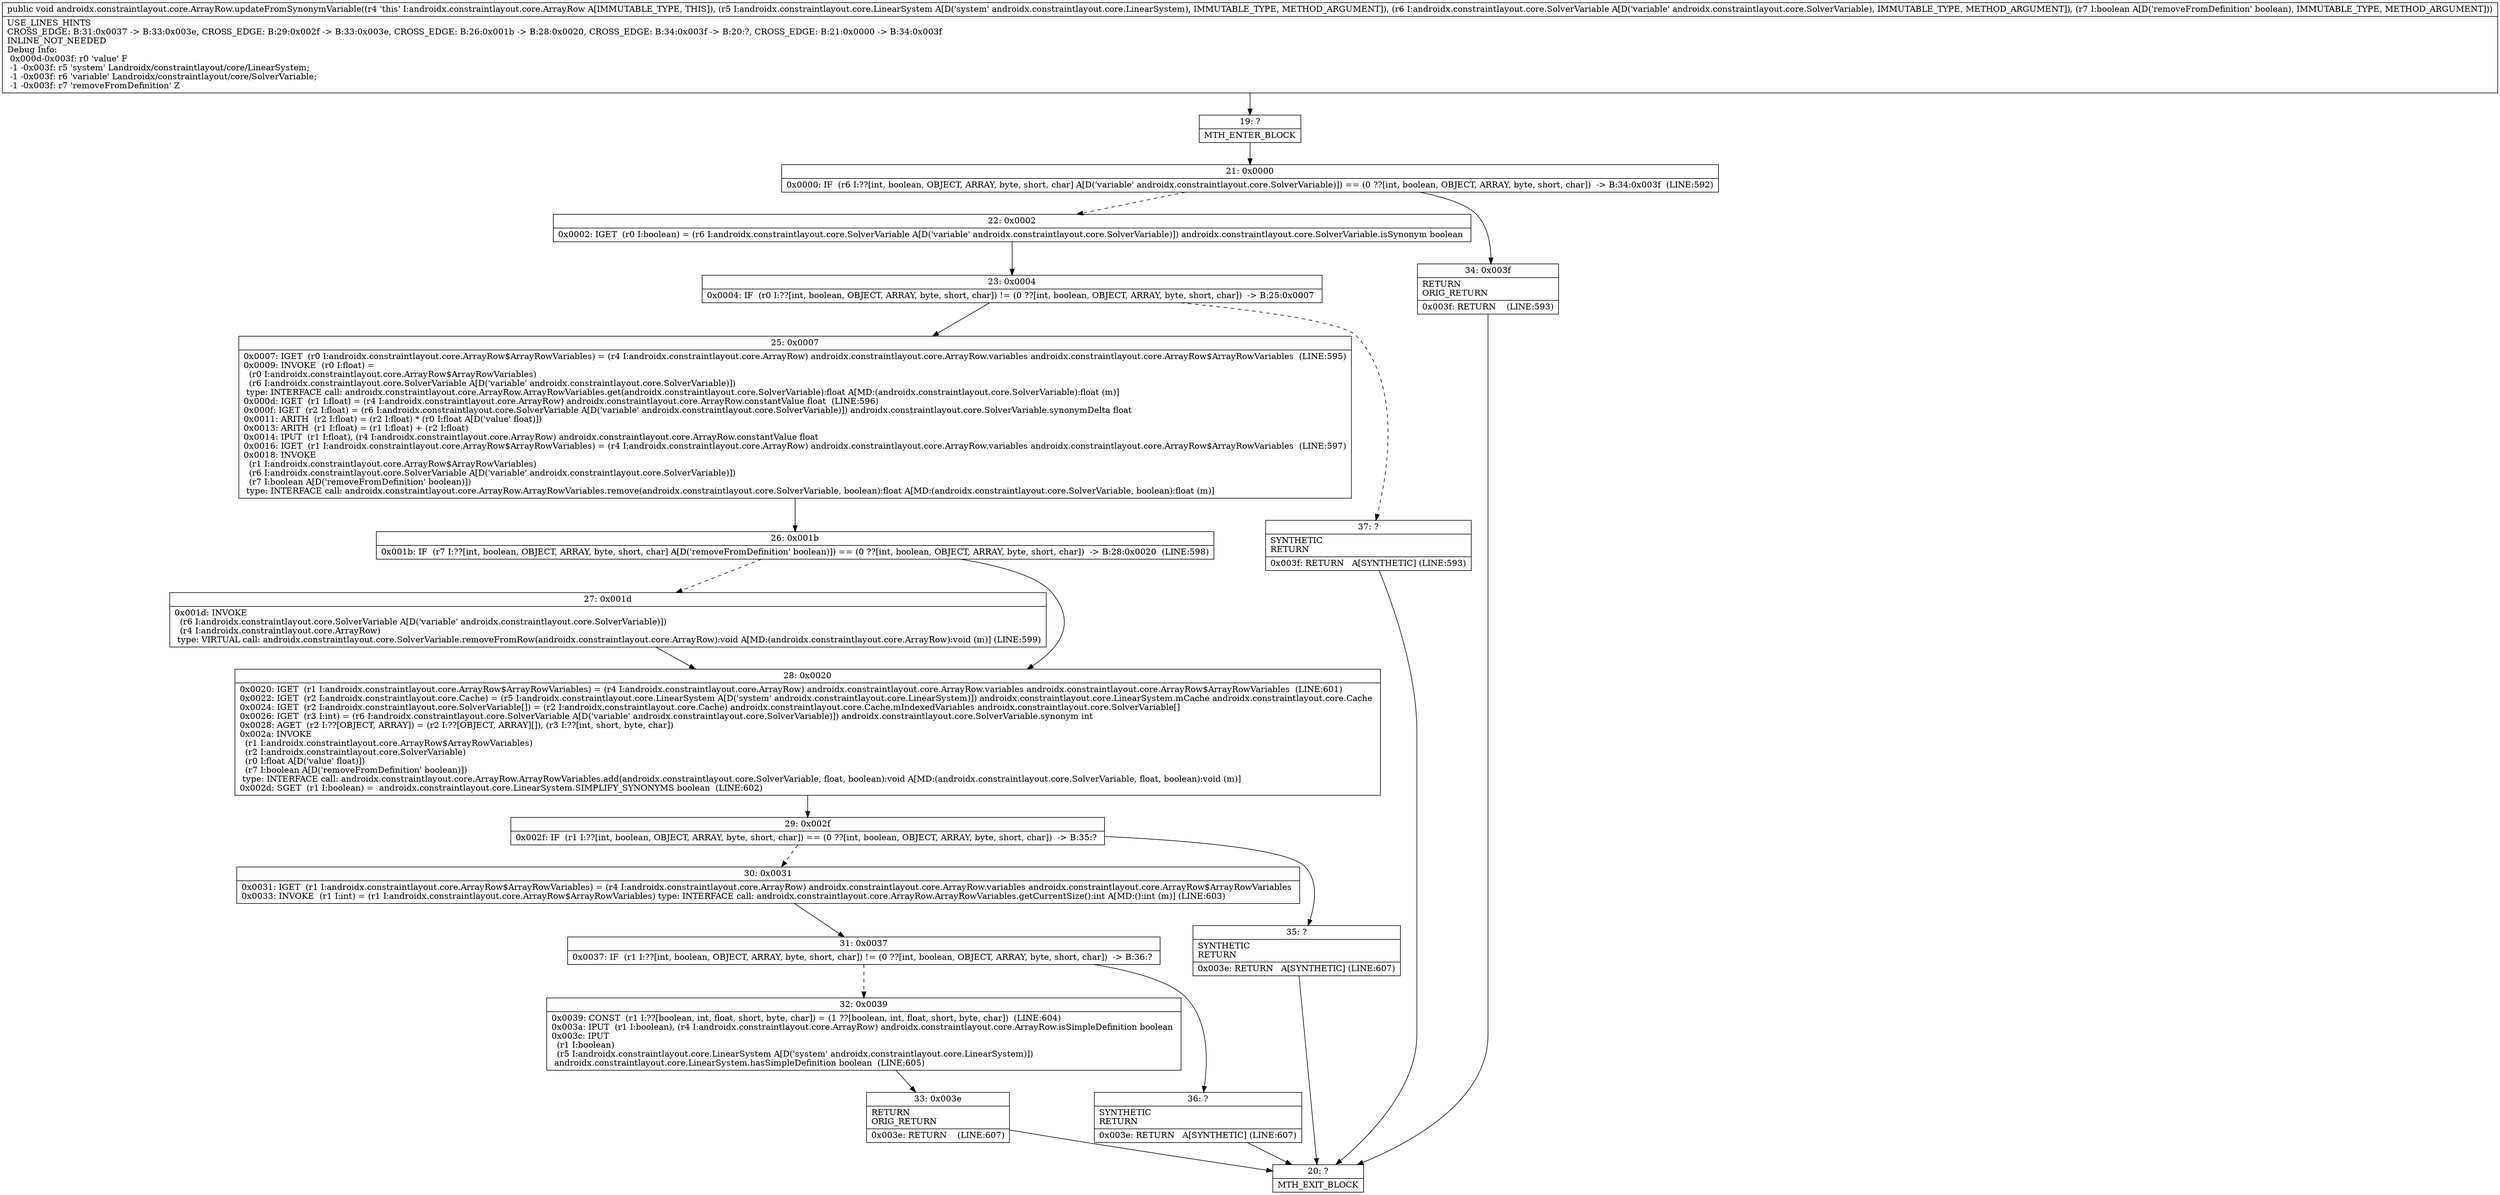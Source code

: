 digraph "CFG forandroidx.constraintlayout.core.ArrayRow.updateFromSynonymVariable(Landroidx\/constraintlayout\/core\/LinearSystem;Landroidx\/constraintlayout\/core\/SolverVariable;Z)V" {
Node_19 [shape=record,label="{19\:\ ?|MTH_ENTER_BLOCK\l}"];
Node_21 [shape=record,label="{21\:\ 0x0000|0x0000: IF  (r6 I:??[int, boolean, OBJECT, ARRAY, byte, short, char] A[D('variable' androidx.constraintlayout.core.SolverVariable)]) == (0 ??[int, boolean, OBJECT, ARRAY, byte, short, char])  \-\> B:34:0x003f  (LINE:592)\l}"];
Node_22 [shape=record,label="{22\:\ 0x0002|0x0002: IGET  (r0 I:boolean) = (r6 I:androidx.constraintlayout.core.SolverVariable A[D('variable' androidx.constraintlayout.core.SolverVariable)]) androidx.constraintlayout.core.SolverVariable.isSynonym boolean \l}"];
Node_23 [shape=record,label="{23\:\ 0x0004|0x0004: IF  (r0 I:??[int, boolean, OBJECT, ARRAY, byte, short, char]) != (0 ??[int, boolean, OBJECT, ARRAY, byte, short, char])  \-\> B:25:0x0007 \l}"];
Node_25 [shape=record,label="{25\:\ 0x0007|0x0007: IGET  (r0 I:androidx.constraintlayout.core.ArrayRow$ArrayRowVariables) = (r4 I:androidx.constraintlayout.core.ArrayRow) androidx.constraintlayout.core.ArrayRow.variables androidx.constraintlayout.core.ArrayRow$ArrayRowVariables  (LINE:595)\l0x0009: INVOKE  (r0 I:float) = \l  (r0 I:androidx.constraintlayout.core.ArrayRow$ArrayRowVariables)\l  (r6 I:androidx.constraintlayout.core.SolverVariable A[D('variable' androidx.constraintlayout.core.SolverVariable)])\l type: INTERFACE call: androidx.constraintlayout.core.ArrayRow.ArrayRowVariables.get(androidx.constraintlayout.core.SolverVariable):float A[MD:(androidx.constraintlayout.core.SolverVariable):float (m)]\l0x000d: IGET  (r1 I:float) = (r4 I:androidx.constraintlayout.core.ArrayRow) androidx.constraintlayout.core.ArrayRow.constantValue float  (LINE:596)\l0x000f: IGET  (r2 I:float) = (r6 I:androidx.constraintlayout.core.SolverVariable A[D('variable' androidx.constraintlayout.core.SolverVariable)]) androidx.constraintlayout.core.SolverVariable.synonymDelta float \l0x0011: ARITH  (r2 I:float) = (r2 I:float) * (r0 I:float A[D('value' float)]) \l0x0013: ARITH  (r1 I:float) = (r1 I:float) + (r2 I:float) \l0x0014: IPUT  (r1 I:float), (r4 I:androidx.constraintlayout.core.ArrayRow) androidx.constraintlayout.core.ArrayRow.constantValue float \l0x0016: IGET  (r1 I:androidx.constraintlayout.core.ArrayRow$ArrayRowVariables) = (r4 I:androidx.constraintlayout.core.ArrayRow) androidx.constraintlayout.core.ArrayRow.variables androidx.constraintlayout.core.ArrayRow$ArrayRowVariables  (LINE:597)\l0x0018: INVOKE  \l  (r1 I:androidx.constraintlayout.core.ArrayRow$ArrayRowVariables)\l  (r6 I:androidx.constraintlayout.core.SolverVariable A[D('variable' androidx.constraintlayout.core.SolverVariable)])\l  (r7 I:boolean A[D('removeFromDefinition' boolean)])\l type: INTERFACE call: androidx.constraintlayout.core.ArrayRow.ArrayRowVariables.remove(androidx.constraintlayout.core.SolverVariable, boolean):float A[MD:(androidx.constraintlayout.core.SolverVariable, boolean):float (m)]\l}"];
Node_26 [shape=record,label="{26\:\ 0x001b|0x001b: IF  (r7 I:??[int, boolean, OBJECT, ARRAY, byte, short, char] A[D('removeFromDefinition' boolean)]) == (0 ??[int, boolean, OBJECT, ARRAY, byte, short, char])  \-\> B:28:0x0020  (LINE:598)\l}"];
Node_27 [shape=record,label="{27\:\ 0x001d|0x001d: INVOKE  \l  (r6 I:androidx.constraintlayout.core.SolverVariable A[D('variable' androidx.constraintlayout.core.SolverVariable)])\l  (r4 I:androidx.constraintlayout.core.ArrayRow)\l type: VIRTUAL call: androidx.constraintlayout.core.SolverVariable.removeFromRow(androidx.constraintlayout.core.ArrayRow):void A[MD:(androidx.constraintlayout.core.ArrayRow):void (m)] (LINE:599)\l}"];
Node_28 [shape=record,label="{28\:\ 0x0020|0x0020: IGET  (r1 I:androidx.constraintlayout.core.ArrayRow$ArrayRowVariables) = (r4 I:androidx.constraintlayout.core.ArrayRow) androidx.constraintlayout.core.ArrayRow.variables androidx.constraintlayout.core.ArrayRow$ArrayRowVariables  (LINE:601)\l0x0022: IGET  (r2 I:androidx.constraintlayout.core.Cache) = (r5 I:androidx.constraintlayout.core.LinearSystem A[D('system' androidx.constraintlayout.core.LinearSystem)]) androidx.constraintlayout.core.LinearSystem.mCache androidx.constraintlayout.core.Cache \l0x0024: IGET  (r2 I:androidx.constraintlayout.core.SolverVariable[]) = (r2 I:androidx.constraintlayout.core.Cache) androidx.constraintlayout.core.Cache.mIndexedVariables androidx.constraintlayout.core.SolverVariable[] \l0x0026: IGET  (r3 I:int) = (r6 I:androidx.constraintlayout.core.SolverVariable A[D('variable' androidx.constraintlayout.core.SolverVariable)]) androidx.constraintlayout.core.SolverVariable.synonym int \l0x0028: AGET  (r2 I:??[OBJECT, ARRAY]) = (r2 I:??[OBJECT, ARRAY][]), (r3 I:??[int, short, byte, char]) \l0x002a: INVOKE  \l  (r1 I:androidx.constraintlayout.core.ArrayRow$ArrayRowVariables)\l  (r2 I:androidx.constraintlayout.core.SolverVariable)\l  (r0 I:float A[D('value' float)])\l  (r7 I:boolean A[D('removeFromDefinition' boolean)])\l type: INTERFACE call: androidx.constraintlayout.core.ArrayRow.ArrayRowVariables.add(androidx.constraintlayout.core.SolverVariable, float, boolean):void A[MD:(androidx.constraintlayout.core.SolverVariable, float, boolean):void (m)]\l0x002d: SGET  (r1 I:boolean) =  androidx.constraintlayout.core.LinearSystem.SIMPLIFY_SYNONYMS boolean  (LINE:602)\l}"];
Node_29 [shape=record,label="{29\:\ 0x002f|0x002f: IF  (r1 I:??[int, boolean, OBJECT, ARRAY, byte, short, char]) == (0 ??[int, boolean, OBJECT, ARRAY, byte, short, char])  \-\> B:35:? \l}"];
Node_30 [shape=record,label="{30\:\ 0x0031|0x0031: IGET  (r1 I:androidx.constraintlayout.core.ArrayRow$ArrayRowVariables) = (r4 I:androidx.constraintlayout.core.ArrayRow) androidx.constraintlayout.core.ArrayRow.variables androidx.constraintlayout.core.ArrayRow$ArrayRowVariables \l0x0033: INVOKE  (r1 I:int) = (r1 I:androidx.constraintlayout.core.ArrayRow$ArrayRowVariables) type: INTERFACE call: androidx.constraintlayout.core.ArrayRow.ArrayRowVariables.getCurrentSize():int A[MD:():int (m)] (LINE:603)\l}"];
Node_31 [shape=record,label="{31\:\ 0x0037|0x0037: IF  (r1 I:??[int, boolean, OBJECT, ARRAY, byte, short, char]) != (0 ??[int, boolean, OBJECT, ARRAY, byte, short, char])  \-\> B:36:? \l}"];
Node_32 [shape=record,label="{32\:\ 0x0039|0x0039: CONST  (r1 I:??[boolean, int, float, short, byte, char]) = (1 ??[boolean, int, float, short, byte, char])  (LINE:604)\l0x003a: IPUT  (r1 I:boolean), (r4 I:androidx.constraintlayout.core.ArrayRow) androidx.constraintlayout.core.ArrayRow.isSimpleDefinition boolean \l0x003c: IPUT  \l  (r1 I:boolean)\l  (r5 I:androidx.constraintlayout.core.LinearSystem A[D('system' androidx.constraintlayout.core.LinearSystem)])\l androidx.constraintlayout.core.LinearSystem.hasSimpleDefinition boolean  (LINE:605)\l}"];
Node_33 [shape=record,label="{33\:\ 0x003e|RETURN\lORIG_RETURN\l|0x003e: RETURN    (LINE:607)\l}"];
Node_20 [shape=record,label="{20\:\ ?|MTH_EXIT_BLOCK\l}"];
Node_36 [shape=record,label="{36\:\ ?|SYNTHETIC\lRETURN\l|0x003e: RETURN   A[SYNTHETIC] (LINE:607)\l}"];
Node_35 [shape=record,label="{35\:\ ?|SYNTHETIC\lRETURN\l|0x003e: RETURN   A[SYNTHETIC] (LINE:607)\l}"];
Node_37 [shape=record,label="{37\:\ ?|SYNTHETIC\lRETURN\l|0x003f: RETURN   A[SYNTHETIC] (LINE:593)\l}"];
Node_34 [shape=record,label="{34\:\ 0x003f|RETURN\lORIG_RETURN\l|0x003f: RETURN    (LINE:593)\l}"];
MethodNode[shape=record,label="{public void androidx.constraintlayout.core.ArrayRow.updateFromSynonymVariable((r4 'this' I:androidx.constraintlayout.core.ArrayRow A[IMMUTABLE_TYPE, THIS]), (r5 I:androidx.constraintlayout.core.LinearSystem A[D('system' androidx.constraintlayout.core.LinearSystem), IMMUTABLE_TYPE, METHOD_ARGUMENT]), (r6 I:androidx.constraintlayout.core.SolverVariable A[D('variable' androidx.constraintlayout.core.SolverVariable), IMMUTABLE_TYPE, METHOD_ARGUMENT]), (r7 I:boolean A[D('removeFromDefinition' boolean), IMMUTABLE_TYPE, METHOD_ARGUMENT]))  | USE_LINES_HINTS\lCROSS_EDGE: B:31:0x0037 \-\> B:33:0x003e, CROSS_EDGE: B:29:0x002f \-\> B:33:0x003e, CROSS_EDGE: B:26:0x001b \-\> B:28:0x0020, CROSS_EDGE: B:34:0x003f \-\> B:20:?, CROSS_EDGE: B:21:0x0000 \-\> B:34:0x003f\lINLINE_NOT_NEEDED\lDebug Info:\l  0x000d\-0x003f: r0 'value' F\l  \-1 \-0x003f: r5 'system' Landroidx\/constraintlayout\/core\/LinearSystem;\l  \-1 \-0x003f: r6 'variable' Landroidx\/constraintlayout\/core\/SolverVariable;\l  \-1 \-0x003f: r7 'removeFromDefinition' Z\l}"];
MethodNode -> Node_19;Node_19 -> Node_21;
Node_21 -> Node_22[style=dashed];
Node_21 -> Node_34;
Node_22 -> Node_23;
Node_23 -> Node_25;
Node_23 -> Node_37[style=dashed];
Node_25 -> Node_26;
Node_26 -> Node_27[style=dashed];
Node_26 -> Node_28;
Node_27 -> Node_28;
Node_28 -> Node_29;
Node_29 -> Node_30[style=dashed];
Node_29 -> Node_35;
Node_30 -> Node_31;
Node_31 -> Node_32[style=dashed];
Node_31 -> Node_36;
Node_32 -> Node_33;
Node_33 -> Node_20;
Node_36 -> Node_20;
Node_35 -> Node_20;
Node_37 -> Node_20;
Node_34 -> Node_20;
}

